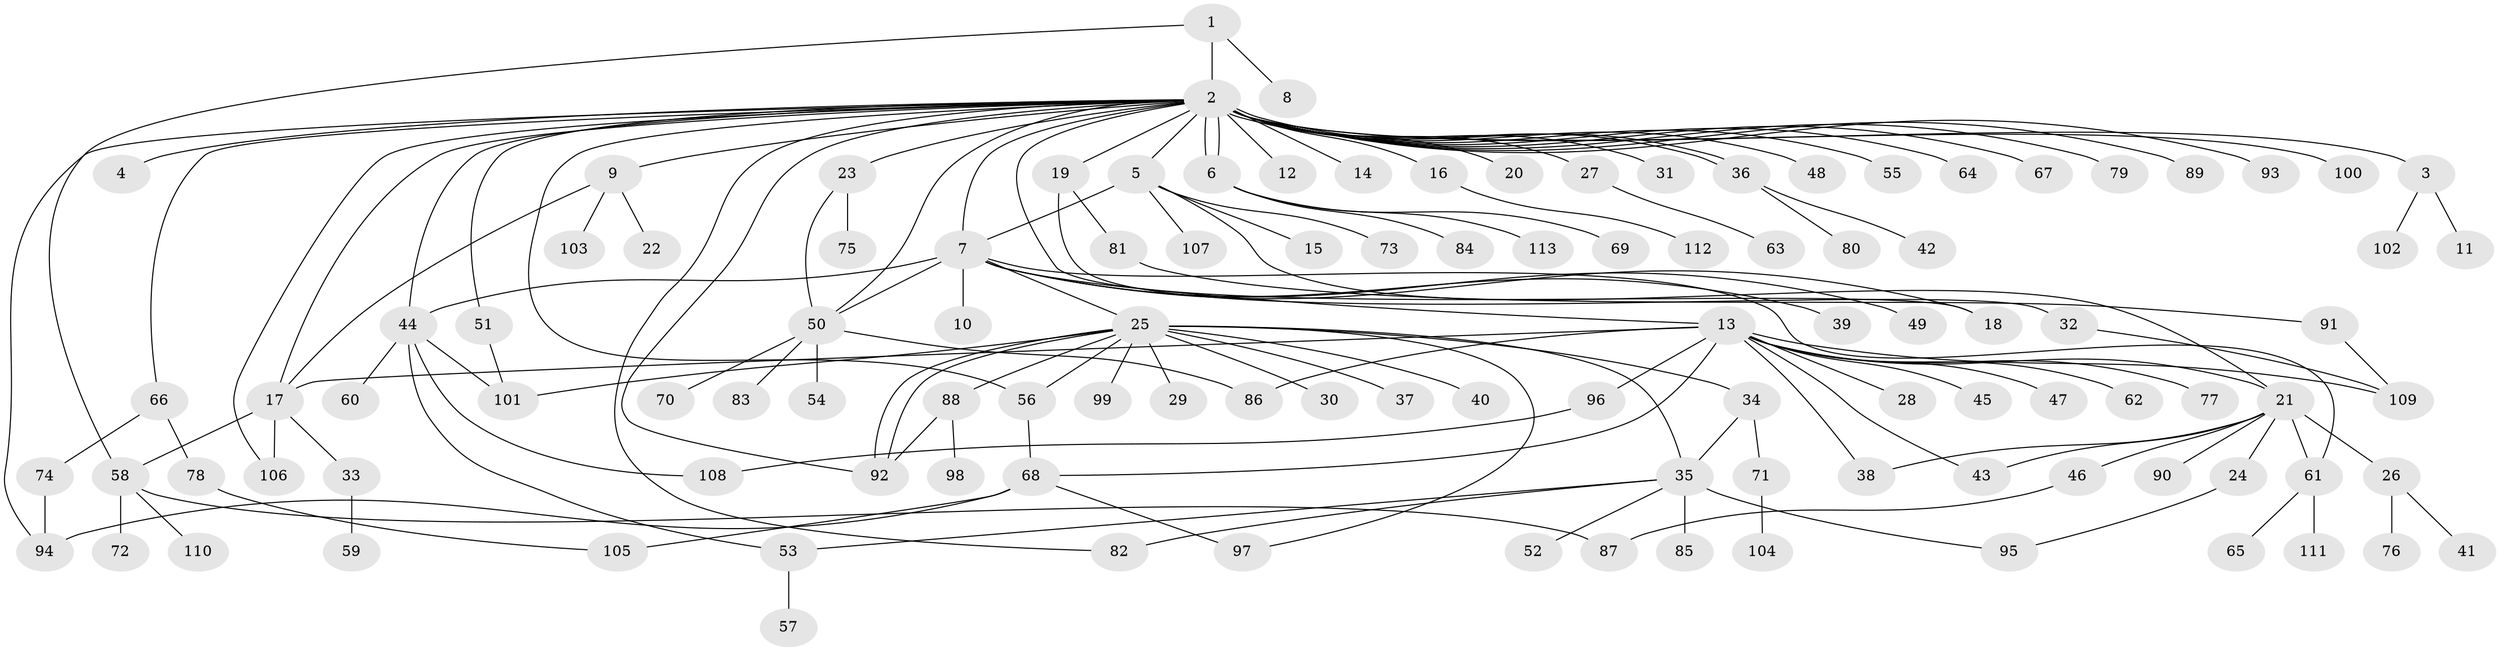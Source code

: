 // Generated by graph-tools (version 1.1) at 2025/47/03/09/25 04:47:51]
// undirected, 113 vertices, 147 edges
graph export_dot {
graph [start="1"]
  node [color=gray90,style=filled];
  1;
  2;
  3;
  4;
  5;
  6;
  7;
  8;
  9;
  10;
  11;
  12;
  13;
  14;
  15;
  16;
  17;
  18;
  19;
  20;
  21;
  22;
  23;
  24;
  25;
  26;
  27;
  28;
  29;
  30;
  31;
  32;
  33;
  34;
  35;
  36;
  37;
  38;
  39;
  40;
  41;
  42;
  43;
  44;
  45;
  46;
  47;
  48;
  49;
  50;
  51;
  52;
  53;
  54;
  55;
  56;
  57;
  58;
  59;
  60;
  61;
  62;
  63;
  64;
  65;
  66;
  67;
  68;
  69;
  70;
  71;
  72;
  73;
  74;
  75;
  76;
  77;
  78;
  79;
  80;
  81;
  82;
  83;
  84;
  85;
  86;
  87;
  88;
  89;
  90;
  91;
  92;
  93;
  94;
  95;
  96;
  97;
  98;
  99;
  100;
  101;
  102;
  103;
  104;
  105;
  106;
  107;
  108;
  109;
  110;
  111;
  112;
  113;
  1 -- 2;
  1 -- 8;
  1 -- 58;
  2 -- 3;
  2 -- 4;
  2 -- 5;
  2 -- 6;
  2 -- 6;
  2 -- 7;
  2 -- 9;
  2 -- 12;
  2 -- 14;
  2 -- 16;
  2 -- 17;
  2 -- 18;
  2 -- 19;
  2 -- 20;
  2 -- 23;
  2 -- 27;
  2 -- 31;
  2 -- 36;
  2 -- 36;
  2 -- 44;
  2 -- 48;
  2 -- 50;
  2 -- 51;
  2 -- 55;
  2 -- 56;
  2 -- 64;
  2 -- 66;
  2 -- 67;
  2 -- 79;
  2 -- 82;
  2 -- 89;
  2 -- 92;
  2 -- 93;
  2 -- 94;
  2 -- 100;
  2 -- 106;
  3 -- 11;
  3 -- 102;
  5 -- 7;
  5 -- 15;
  5 -- 21;
  5 -- 73;
  5 -- 107;
  6 -- 69;
  6 -- 84;
  6 -- 113;
  7 -- 10;
  7 -- 13;
  7 -- 18;
  7 -- 25;
  7 -- 39;
  7 -- 44;
  7 -- 49;
  7 -- 50;
  7 -- 61;
  9 -- 17;
  9 -- 22;
  9 -- 103;
  13 -- 17;
  13 -- 21;
  13 -- 28;
  13 -- 38;
  13 -- 43;
  13 -- 45;
  13 -- 47;
  13 -- 62;
  13 -- 68;
  13 -- 77;
  13 -- 86;
  13 -- 96;
  13 -- 109;
  16 -- 112;
  17 -- 33;
  17 -- 58;
  17 -- 106;
  19 -- 32;
  19 -- 81;
  21 -- 24;
  21 -- 26;
  21 -- 38;
  21 -- 43;
  21 -- 46;
  21 -- 61;
  21 -- 90;
  23 -- 50;
  23 -- 75;
  24 -- 95;
  25 -- 29;
  25 -- 30;
  25 -- 34;
  25 -- 35;
  25 -- 37;
  25 -- 40;
  25 -- 56;
  25 -- 88;
  25 -- 92;
  25 -- 92;
  25 -- 97;
  25 -- 99;
  25 -- 101;
  26 -- 41;
  26 -- 76;
  27 -- 63;
  32 -- 109;
  33 -- 59;
  34 -- 35;
  34 -- 71;
  35 -- 52;
  35 -- 53;
  35 -- 82;
  35 -- 85;
  35 -- 95;
  36 -- 42;
  36 -- 80;
  44 -- 53;
  44 -- 60;
  44 -- 101;
  44 -- 108;
  46 -- 87;
  50 -- 54;
  50 -- 70;
  50 -- 83;
  50 -- 86;
  51 -- 101;
  53 -- 57;
  56 -- 68;
  58 -- 72;
  58 -- 87;
  58 -- 110;
  61 -- 65;
  61 -- 111;
  66 -- 74;
  66 -- 78;
  68 -- 94;
  68 -- 97;
  68 -- 105;
  71 -- 104;
  74 -- 94;
  78 -- 105;
  81 -- 91;
  88 -- 92;
  88 -- 98;
  91 -- 109;
  96 -- 108;
}
